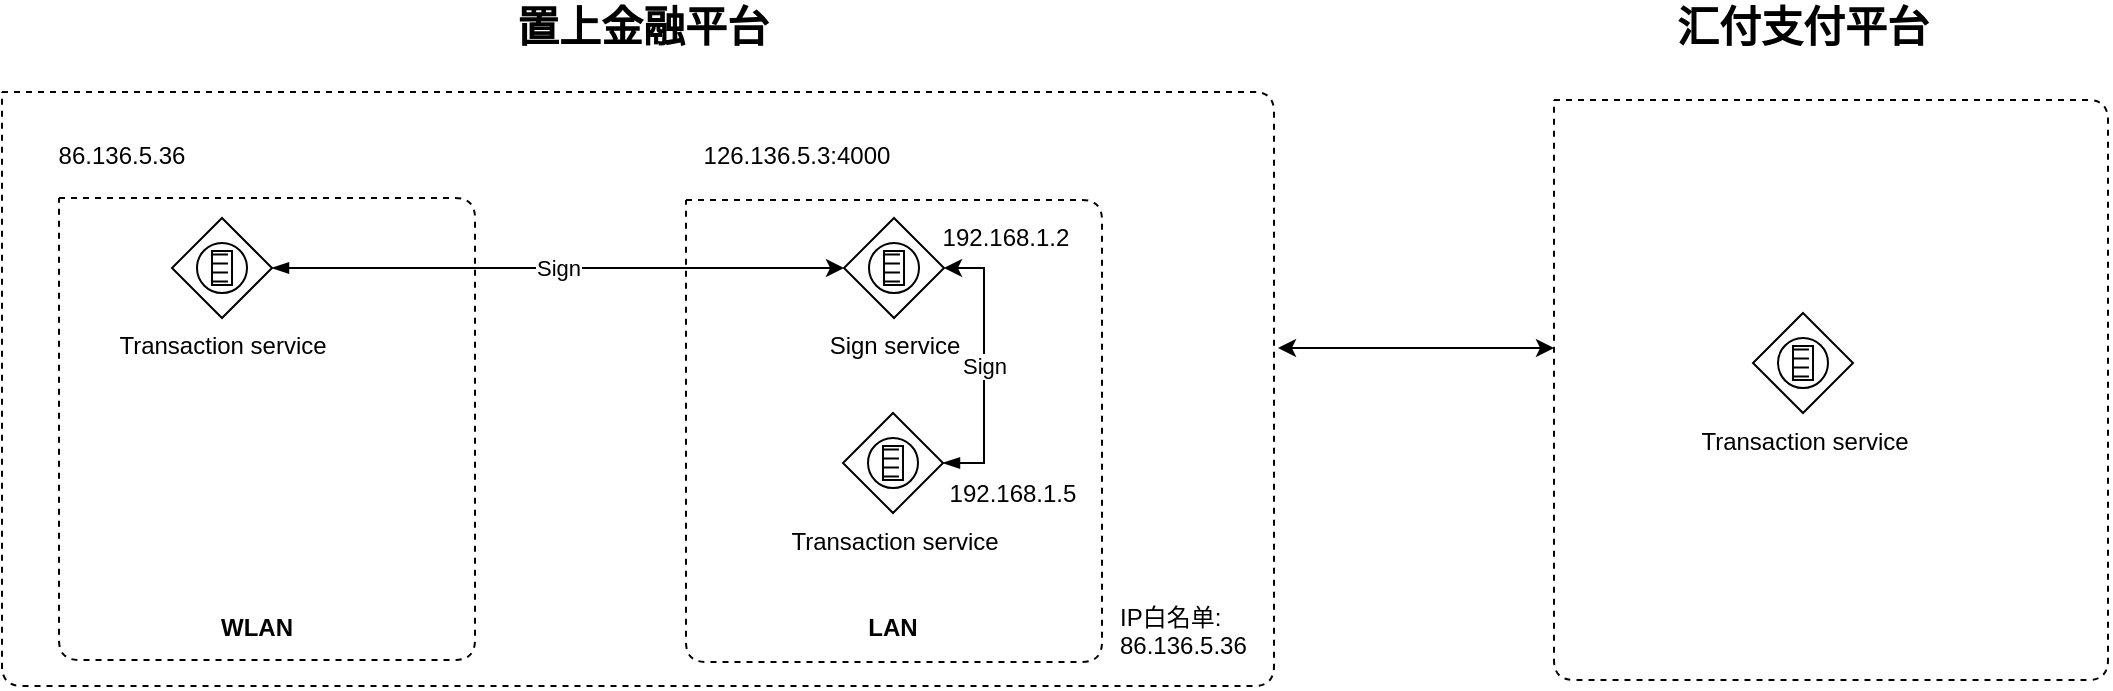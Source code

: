<mxfile version="10.6.1" type="github"><diagram id="HW5rX9m3lbgn_E1c3Nd1" name="ç¬¬ 1 é¡µ"><mxGraphModel dx="1394" dy="796" grid="0" gridSize="10" guides="1" tooltips="1" connect="1" arrows="1" fold="1" page="0" pageScale="1" pageWidth="827" pageHeight="1169" math="0" shadow="0"><root><mxCell id="0"/><mxCell id="1" parent="0"/><mxCell id="N-AWnKPABHmFlSL8O2YF-1" value="" style="endArrow=none;dashed=1;html=1;" parent="1" edge="1"><mxGeometry width="50" height="50" relative="1" as="geometry"><mxPoint x="418" y="285" as="sourcePoint"/><mxPoint x="418" y="285" as="targetPoint"/><Array as="points"><mxPoint x="626" y="285"/><mxPoint x="626" y="516"/><mxPoint x="418" y="516"/></Array></mxGeometry></mxCell><mxCell id="N-AWnKPABHmFlSL8O2YF-2" value="LAN" style="text;html=1;strokeColor=none;fillColor=none;align=center;verticalAlign=middle;whiteSpace=wrap;rounded=0;fontStyle=1" parent="1" vertex="1"><mxGeometry x="479" y="489" width="85" height="20" as="geometry"/></mxCell><mxCell id="N-AWnKPABHmFlSL8O2YF-4" value="Sign service" style="shape=mxgraph.bpmn.shape;html=1;verticalLabelPosition=bottom;labelBackgroundColor=#ffffff;verticalAlign=top;align=center;perimeter=rhombusPerimeter;background=gateway;outlineConnect=0;outline=standard;symbol=conditional;" parent="1" vertex="1"><mxGeometry x="497" y="294" width="50" height="50" as="geometry"/></mxCell><mxCell id="N-AWnKPABHmFlSL8O2YF-6" value="Sign" style="edgeStyle=orthogonalEdgeStyle;rounded=0;orthogonalLoop=1;jettySize=auto;html=1;exitX=1;exitY=0.5;exitDx=0;exitDy=0;entryX=1;entryY=0.5;entryDx=0;entryDy=0;startArrow=blockThin;startFill=1;" parent="1" source="N-AWnKPABHmFlSL8O2YF-5" target="N-AWnKPABHmFlSL8O2YF-4" edge="1"><mxGeometry relative="1" as="geometry"><Array as="points"><mxPoint x="567" y="417"/><mxPoint x="567" y="319"/></Array></mxGeometry></mxCell><mxCell id="N-AWnKPABHmFlSL8O2YF-5" value="Transaction service" style="shape=mxgraph.bpmn.shape;html=1;verticalLabelPosition=bottom;labelBackgroundColor=#ffffff;verticalAlign=top;align=center;perimeter=rhombusPerimeter;background=gateway;outlineConnect=0;outline=standard;symbol=conditional;" parent="1" vertex="1"><mxGeometry x="496.5" y="391.5" width="50" height="50" as="geometry"/></mxCell><mxCell id="N-AWnKPABHmFlSL8O2YF-7" value="192.168.1.2" style="text;html=1;strokeColor=none;fillColor=none;align=center;verticalAlign=middle;whiteSpace=wrap;rounded=0;" parent="1" vertex="1"><mxGeometry x="558" y="294" width="40" height="20" as="geometry"/></mxCell><mxCell id="N-AWnKPABHmFlSL8O2YF-8" value="192.168.1.5" style="text;html=1;strokeColor=none;fillColor=none;align=center;verticalAlign=middle;whiteSpace=wrap;rounded=0;" parent="1" vertex="1"><mxGeometry x="552" y="422" width="59" height="20" as="geometry"/></mxCell><mxCell id="N-AWnKPABHmFlSL8O2YF-9" value="" style="endArrow=none;dashed=1;html=1;" parent="1" edge="1"><mxGeometry width="50" height="50" relative="1" as="geometry"><mxPoint x="104.5" y="284" as="sourcePoint"/><mxPoint x="104.5" y="284" as="targetPoint"/><Array as="points"><mxPoint x="312.5" y="284"/><mxPoint x="312.5" y="515"/><mxPoint x="104.5" y="515"/></Array></mxGeometry></mxCell><mxCell id="N-AWnKPABHmFlSL8O2YF-10" value="WLAN" style="text;html=1;strokeColor=none;fillColor=none;align=center;verticalAlign=middle;whiteSpace=wrap;rounded=0;fontStyle=1" parent="1" vertex="1"><mxGeometry x="161" y="489" width="85" height="20" as="geometry"/></mxCell><mxCell id="N-AWnKPABHmFlSL8O2YF-12" value="Sign" style="edgeStyle=orthogonalEdgeStyle;rounded=0;orthogonalLoop=1;jettySize=auto;html=1;exitX=1;exitY=0.5;exitDx=0;exitDy=0;entryX=0;entryY=0.5;entryDx=0;entryDy=0;startArrow=blockThin;startFill=1;" parent="1" source="N-AWnKPABHmFlSL8O2YF-11" target="N-AWnKPABHmFlSL8O2YF-4" edge="1"><mxGeometry relative="1" as="geometry"/></mxCell><mxCell id="N-AWnKPABHmFlSL8O2YF-11" value="Transaction service" style="shape=mxgraph.bpmn.shape;html=1;verticalLabelPosition=bottom;labelBackgroundColor=#ffffff;verticalAlign=top;align=center;perimeter=rhombusPerimeter;background=gateway;outlineConnect=0;outline=standard;symbol=conditional;" parent="1" vertex="1"><mxGeometry x="161" y="294" width="50" height="50" as="geometry"/></mxCell><mxCell id="N-AWnKPABHmFlSL8O2YF-13" value="126.136.5.3:4000" style="text;html=1;strokeColor=none;fillColor=none;align=center;verticalAlign=middle;whiteSpace=wrap;rounded=0;" parent="1" vertex="1"><mxGeometry x="417.5" y="253" width="111" height="20" as="geometry"/></mxCell><mxCell id="N-AWnKPABHmFlSL8O2YF-16" value="IP白名单:&lt;br&gt;&lt;span&gt;86.136.5.36&lt;/span&gt;&lt;br&gt;" style="text;html=1;strokeColor=none;fillColor=none;align=left;verticalAlign=top;whiteSpace=wrap;rounded=0;" parent="1" vertex="1"><mxGeometry x="633" y="480" width="67" height="36" as="geometry"/></mxCell><mxCell id="N-AWnKPABHmFlSL8O2YF-17" value="86.136.5.36" style="text;html=1;strokeColor=none;fillColor=none;align=center;verticalAlign=middle;whiteSpace=wrap;rounded=0;" parent="1" vertex="1"><mxGeometry x="103" y="253" width="66" height="20" as="geometry"/></mxCell><mxCell id="A8GjuH2V1BTkZnEwYQR--1" value="" style="endArrow=none;dashed=1;html=1;" edge="1" parent="1"><mxGeometry width="50" height="50" relative="1" as="geometry"><mxPoint x="76" y="231" as="sourcePoint"/><mxPoint x="76" y="231" as="targetPoint"/><Array as="points"><mxPoint x="712" y="231"/><mxPoint x="712" y="528"/><mxPoint x="76" y="528"/></Array></mxGeometry></mxCell><mxCell id="A8GjuH2V1BTkZnEwYQR--2" value="置上金融平台" style="text;html=1;strokeColor=none;fillColor=none;align=center;verticalAlign=middle;whiteSpace=wrap;rounded=0;fontSize=21;fontStyle=1" vertex="1" parent="1"><mxGeometry x="329" y="188" width="135" height="20" as="geometry"/></mxCell><mxCell id="A8GjuH2V1BTkZnEwYQR--3" value="" style="endArrow=none;dashed=1;html=1;fontSize=21;" edge="1" parent="1"><mxGeometry width="50" height="50" relative="1" as="geometry"><mxPoint x="852" y="235" as="sourcePoint"/><mxPoint x="852" y="235" as="targetPoint"/><Array as="points"><mxPoint x="1129" y="235"/><mxPoint x="1129" y="525"/><mxPoint x="852" y="525"/></Array></mxGeometry></mxCell><mxCell id="A8GjuH2V1BTkZnEwYQR--4" value="汇付支付平台" style="text;html=1;strokeColor=none;fillColor=none;align=center;verticalAlign=middle;whiteSpace=wrap;rounded=0;fontSize=21;fontStyle=1" vertex="1" parent="1"><mxGeometry x="909" y="188" width="135" height="20" as="geometry"/></mxCell><mxCell id="A8GjuH2V1BTkZnEwYQR--5" value="" style="endArrow=classic;startArrow=classic;html=1;fontSize=21;" edge="1" parent="1"><mxGeometry width="50" height="50" relative="1" as="geometry"><mxPoint x="714" y="359" as="sourcePoint"/><mxPoint x="852" y="359" as="targetPoint"/></mxGeometry></mxCell><mxCell id="A8GjuH2V1BTkZnEwYQR--6" value="Transaction service" style="shape=mxgraph.bpmn.shape;html=1;verticalLabelPosition=bottom;labelBackgroundColor=#ffffff;verticalAlign=top;align=center;perimeter=rhombusPerimeter;background=gateway;outlineConnect=0;outline=standard;symbol=conditional;" vertex="1" parent="1"><mxGeometry x="951.5" y="341.5" width="50" height="50" as="geometry"/></mxCell></root></mxGraphModel></diagram></mxfile>
